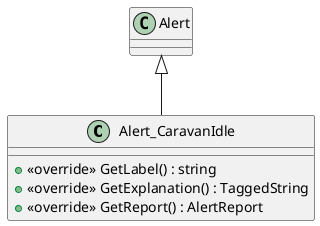 @startuml
class Alert_CaravanIdle {
    + <<override>> GetLabel() : string
    + <<override>> GetExplanation() : TaggedString
    + <<override>> GetReport() : AlertReport
}
Alert <|-- Alert_CaravanIdle
@enduml
